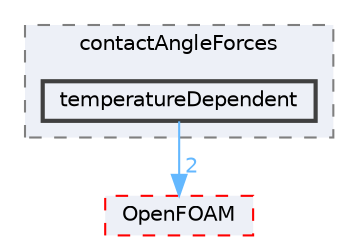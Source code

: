 digraph "src/regionModels/surfaceFilmModels/submodels/kinematic/force/contactAngleForces/temperatureDependent"
{
 // LATEX_PDF_SIZE
  bgcolor="transparent";
  edge [fontname=Helvetica,fontsize=10,labelfontname=Helvetica,labelfontsize=10];
  node [fontname=Helvetica,fontsize=10,shape=box,height=0.2,width=0.4];
  compound=true
  subgraph clusterdir_ba3221cac8085663135ad3e23e7eee8e {
    graph [ bgcolor="#edf0f7", pencolor="grey50", label="contactAngleForces", fontname=Helvetica,fontsize=10 style="filled,dashed", URL="dir_ba3221cac8085663135ad3e23e7eee8e.html",tooltip=""]
  dir_1010a271b30378fc6703c336868e7777 [label="temperatureDependent", fillcolor="#edf0f7", color="grey25", style="filled,bold", URL="dir_1010a271b30378fc6703c336868e7777.html",tooltip=""];
  }
  dir_c5473ff19b20e6ec4dfe5c310b3778a8 [label="OpenFOAM", fillcolor="#edf0f7", color="red", style="filled,dashed", URL="dir_c5473ff19b20e6ec4dfe5c310b3778a8.html",tooltip=""];
  dir_1010a271b30378fc6703c336868e7777->dir_c5473ff19b20e6ec4dfe5c310b3778a8 [headlabel="2", labeldistance=1.5 headhref="dir_003968_002695.html" href="dir_003968_002695.html" color="steelblue1" fontcolor="steelblue1"];
}
